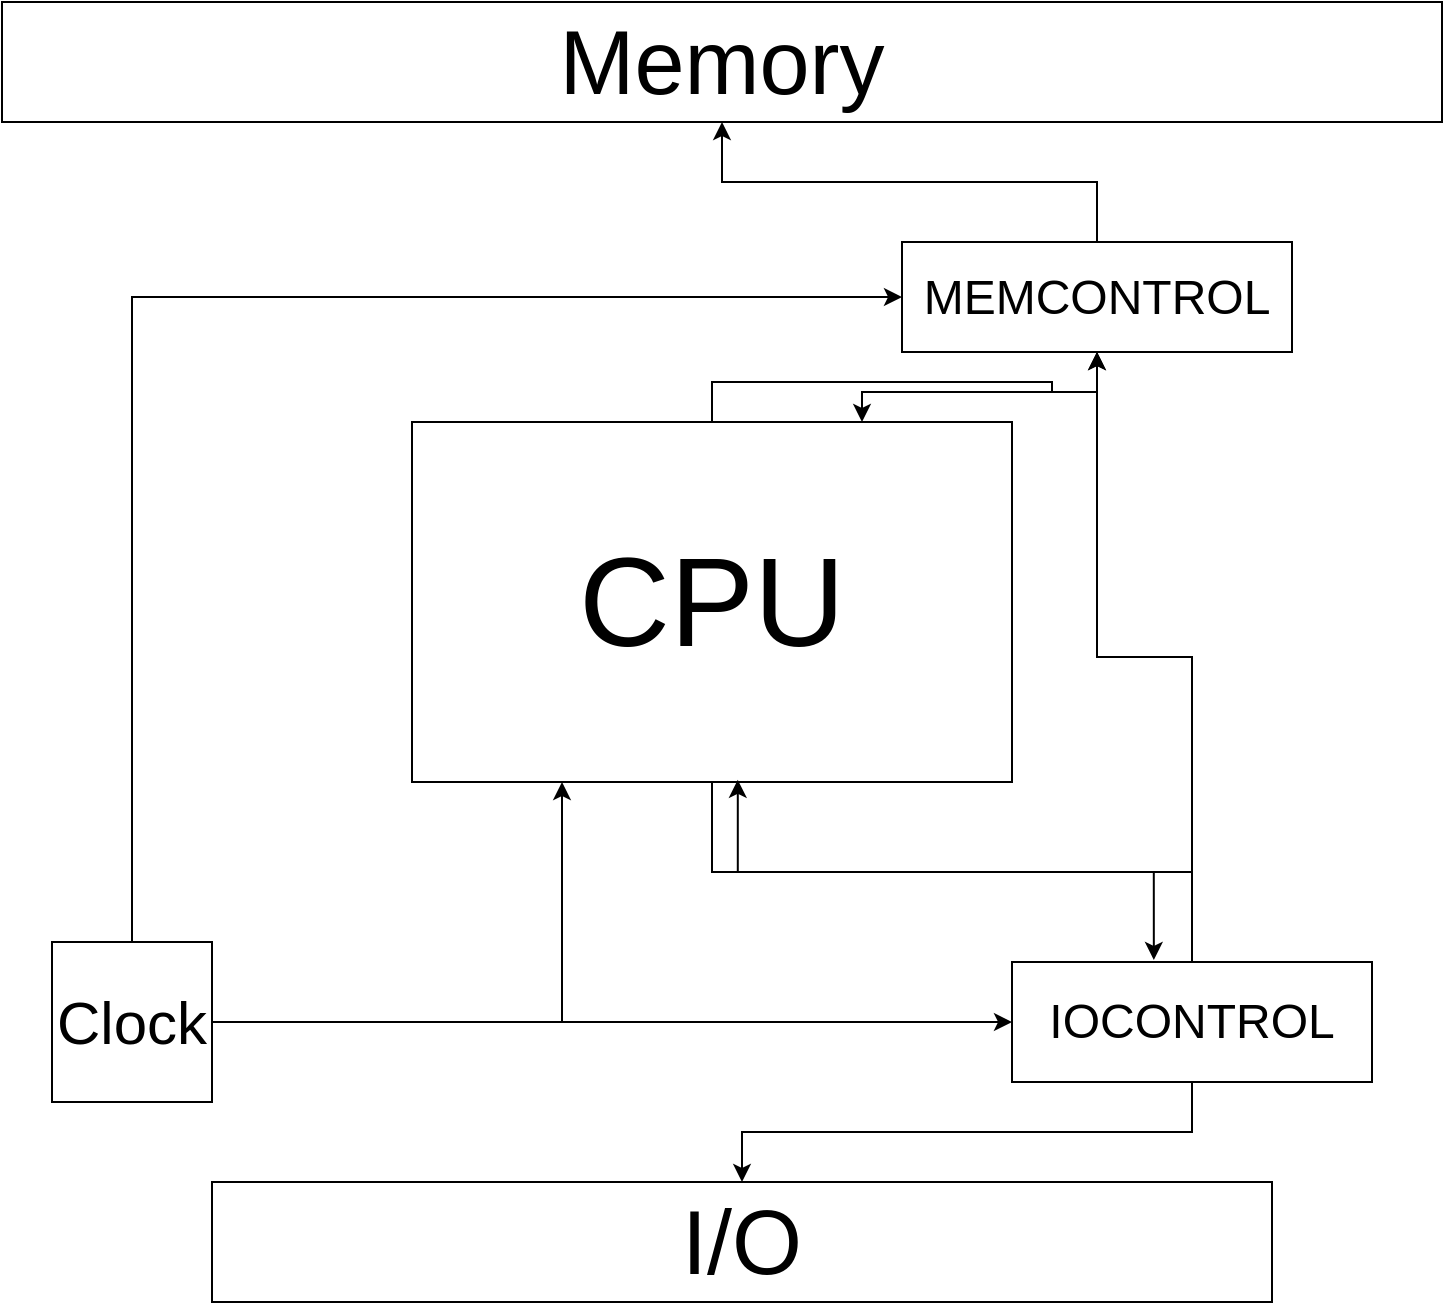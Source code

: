 <mxfile version="11.1.4" type="device"><diagram id="M0vSAY5PXzS9dUxgGofZ" name="Page-1"><mxGraphModel dx="1086" dy="968" grid="1" gridSize="10" guides="1" tooltips="1" connect="1" arrows="1" fold="1" page="1" pageScale="1" pageWidth="850" pageHeight="1100" math="0" shadow="0"><root><mxCell id="0"/><mxCell id="1" parent="0"/><mxCell id="e89RpvntgCAHnpqaMx0k-13" style="edgeStyle=orthogonalEdgeStyle;rounded=0;orthogonalLoop=1;jettySize=auto;html=1;" parent="1" source="e89RpvntgCAHnpqaMx0k-1" target="e89RpvntgCAHnpqaMx0k-12" edge="1"><mxGeometry relative="1" as="geometry"/></mxCell><mxCell id="elV3tYdZgdMhHs3DVnUp-2" style="edgeStyle=orthogonalEdgeStyle;rounded=0;orthogonalLoop=1;jettySize=auto;html=1;entryX=0.394;entryY=-0.017;entryDx=0;entryDy=0;entryPerimeter=0;" parent="1" source="e89RpvntgCAHnpqaMx0k-1" target="e89RpvntgCAHnpqaMx0k-5" edge="1"><mxGeometry relative="1" as="geometry"/></mxCell><mxCell id="e89RpvntgCAHnpqaMx0k-1" value="&lt;font style=&quot;font-size: 63px&quot;&gt;CPU&lt;/font&gt;" style="rounded=0;whiteSpace=wrap;html=1;" parent="1" vertex="1"><mxGeometry x="270" y="320" width="300" height="180" as="geometry"/></mxCell><mxCell id="e89RpvntgCAHnpqaMx0k-2" value="&lt;span style=&quot;font-size: 45px&quot;&gt;Memory&lt;/span&gt;" style="rounded=0;whiteSpace=wrap;html=1;" parent="1" vertex="1"><mxGeometry x="65" y="110" width="720" height="60" as="geometry"/></mxCell><mxCell id="e89RpvntgCAHnpqaMx0k-7" style="edgeStyle=orthogonalEdgeStyle;rounded=0;orthogonalLoop=1;jettySize=auto;html=1;entryX=0.25;entryY=1;entryDx=0;entryDy=0;" parent="1" source="e89RpvntgCAHnpqaMx0k-3" target="e89RpvntgCAHnpqaMx0k-1" edge="1"><mxGeometry relative="1" as="geometry"/></mxCell><mxCell id="e89RpvntgCAHnpqaMx0k-11" style="edgeStyle=orthogonalEdgeStyle;rounded=0;orthogonalLoop=1;jettySize=auto;html=1;" parent="1" source="e89RpvntgCAHnpqaMx0k-3" target="e89RpvntgCAHnpqaMx0k-5" edge="1"><mxGeometry relative="1" as="geometry"/></mxCell><mxCell id="e89RpvntgCAHnpqaMx0k-17" style="edgeStyle=orthogonalEdgeStyle;rounded=0;orthogonalLoop=1;jettySize=auto;html=1;entryX=0;entryY=0.5;entryDx=0;entryDy=0;" parent="1" source="e89RpvntgCAHnpqaMx0k-3" target="e89RpvntgCAHnpqaMx0k-12" edge="1"><mxGeometry relative="1" as="geometry"><Array as="points"><mxPoint x="130" y="258"/></Array></mxGeometry></mxCell><mxCell id="e89RpvntgCAHnpqaMx0k-3" value="&lt;font style=&quot;font-size: 30px&quot;&gt;Clock&lt;/font&gt;" style="whiteSpace=wrap;html=1;aspect=fixed;" parent="1" vertex="1"><mxGeometry x="90" y="580" width="80" height="80" as="geometry"/></mxCell><mxCell id="e89RpvntgCAHnpqaMx0k-4" value="&lt;font style=&quot;font-size: 45px&quot;&gt;I/O&lt;/font&gt;" style="rounded=0;whiteSpace=wrap;html=1;" parent="1" vertex="1"><mxGeometry x="170" y="700" width="530" height="60" as="geometry"/></mxCell><mxCell id="e89RpvntgCAHnpqaMx0k-9" style="edgeStyle=orthogonalEdgeStyle;rounded=0;orthogonalLoop=1;jettySize=auto;html=1;entryX=0.543;entryY=0.994;entryDx=0;entryDy=0;entryPerimeter=0;" parent="1" source="e89RpvntgCAHnpqaMx0k-5" target="e89RpvntgCAHnpqaMx0k-1" edge="1"><mxGeometry relative="1" as="geometry"/></mxCell><mxCell id="e89RpvntgCAHnpqaMx0k-16" style="edgeStyle=orthogonalEdgeStyle;rounded=0;orthogonalLoop=1;jettySize=auto;html=1;" parent="1" source="e89RpvntgCAHnpqaMx0k-5" target="e89RpvntgCAHnpqaMx0k-12" edge="1"><mxGeometry relative="1" as="geometry"/></mxCell><mxCell id="elV3tYdZgdMhHs3DVnUp-1" style="edgeStyle=orthogonalEdgeStyle;rounded=0;orthogonalLoop=1;jettySize=auto;html=1;entryX=0.5;entryY=0;entryDx=0;entryDy=0;" parent="1" source="e89RpvntgCAHnpqaMx0k-5" target="e89RpvntgCAHnpqaMx0k-4" edge="1"><mxGeometry relative="1" as="geometry"/></mxCell><mxCell id="e89RpvntgCAHnpqaMx0k-5" value="&lt;font style=&quot;font-size: 24px&quot;&gt;IOCONTROL&lt;/font&gt;" style="rounded=0;whiteSpace=wrap;html=1;" parent="1" vertex="1"><mxGeometry x="570" y="590" width="180" height="60" as="geometry"/></mxCell><mxCell id="e89RpvntgCAHnpqaMx0k-14" style="edgeStyle=orthogonalEdgeStyle;rounded=0;orthogonalLoop=1;jettySize=auto;html=1;" parent="1" source="e89RpvntgCAHnpqaMx0k-12" target="e89RpvntgCAHnpqaMx0k-2" edge="1"><mxGeometry relative="1" as="geometry"/></mxCell><mxCell id="elV3tYdZgdMhHs3DVnUp-3" style="edgeStyle=orthogonalEdgeStyle;rounded=0;orthogonalLoop=1;jettySize=auto;html=1;entryX=0.75;entryY=0;entryDx=0;entryDy=0;" parent="1" source="e89RpvntgCAHnpqaMx0k-12" target="e89RpvntgCAHnpqaMx0k-1" edge="1"><mxGeometry relative="1" as="geometry"/></mxCell><mxCell id="e89RpvntgCAHnpqaMx0k-12" value="&lt;font style=&quot;font-size: 24px&quot;&gt;MEMCONTROL&lt;/font&gt;" style="rounded=0;whiteSpace=wrap;html=1;" parent="1" vertex="1"><mxGeometry x="515" y="230" width="195" height="55" as="geometry"/></mxCell></root></mxGraphModel></diagram><diagram id="DAhWLxX-K5QXQGwZtWCA" name="Page-2"><mxGraphModel dx="1086" dy="968" grid="1" gridSize="10" guides="1" tooltips="1" connect="1" arrows="1" fold="1" page="1" pageScale="1" pageWidth="850" pageHeight="1100" math="0" shadow="0"><root><mxCell id="quK1Li_4G6Cp1sRaTqZx-0"/><mxCell id="quK1Li_4G6Cp1sRaTqZx-1" parent="quK1Li_4G6Cp1sRaTqZx-0"/><mxCell id="V2H4sQ3kNeNofKFVIo0T-8" value="" style="rounded=0;whiteSpace=wrap;html=1;" vertex="1" parent="quK1Li_4G6Cp1sRaTqZx-1"><mxGeometry x="20" y="200" width="490" height="360" as="geometry"/></mxCell><mxCell id="quK1Li_4G6Cp1sRaTqZx-2" value="" style="rounded=0;whiteSpace=wrap;html=1;" vertex="1" parent="quK1Li_4G6Cp1sRaTqZx-1"><mxGeometry x="55" y="315" width="390" height="180" as="geometry"/></mxCell><mxCell id="quK1Li_4G6Cp1sRaTqZx-10" style="edgeStyle=orthogonalEdgeStyle;rounded=0;orthogonalLoop=1;jettySize=auto;html=1;exitX=1;exitY=0.5;exitDx=0;exitDy=0;entryX=0;entryY=0.5;entryDx=0;entryDy=0;" edge="1" parent="quK1Li_4G6Cp1sRaTqZx-1" source="quK1Li_4G6Cp1sRaTqZx-8"><mxGeometry relative="1" as="geometry"><mxPoint x="275" y="428" as="targetPoint"/></mxGeometry></mxCell><mxCell id="quK1Li_4G6Cp1sRaTqZx-8" value="" style="rounded=0;whiteSpace=wrap;html=1;" vertex="1" parent="quK1Li_4G6Cp1sRaTqZx-1"><mxGeometry x="105" y="395" width="130" height="65" as="geometry"/></mxCell><mxCell id="quK1Li_4G6Cp1sRaTqZx-3" value="&lt;font style=&quot;font-size: 28px&quot;&gt;MMU&lt;/font&gt;" style="text;html=1;strokeColor=none;fillColor=none;align=center;verticalAlign=middle;whiteSpace=wrap;rounded=0;" vertex="1" parent="quK1Li_4G6Cp1sRaTqZx-1"><mxGeometry x="85" y="335" width="40" height="20" as="geometry"/></mxCell><mxCell id="V2H4sQ3kNeNofKFVIo0T-6" style="edgeStyle=orthogonalEdgeStyle;rounded=0;orthogonalLoop=1;jettySize=auto;html=1;exitX=1;exitY=0.5;exitDx=0;exitDy=0;entryX=0;entryY=0.5;entryDx=0;entryDy=0;" edge="1" parent="quK1Li_4G6Cp1sRaTqZx-1" source="quK1Li_4G6Cp1sRaTqZx-5" target="V2H4sQ3kNeNofKFVIo0T-2"><mxGeometry relative="1" as="geometry"/></mxCell><mxCell id="quK1Li_4G6Cp1sRaTqZx-5" value="" style="rounded=0;whiteSpace=wrap;html=1;" vertex="1" parent="quK1Li_4G6Cp1sRaTqZx-1"><mxGeometry x="275" y="395" width="130" height="65" as="geometry"/></mxCell><mxCell id="quK1Li_4G6Cp1sRaTqZx-6" value="&lt;font style=&quot;font-size: 28px&quot;&gt;TLB&lt;/font&gt;" style="text;html=1;strokeColor=none;fillColor=none;align=center;verticalAlign=middle;whiteSpace=wrap;rounded=0;" vertex="1" parent="quK1Li_4G6Cp1sRaTqZx-1"><mxGeometry x="155" y="417.5" width="40" height="20" as="geometry"/></mxCell><mxCell id="quK1Li_4G6Cp1sRaTqZx-7" value="&lt;span style=&quot;font-size: 28px&quot;&gt;PAGE WALKER&lt;/span&gt;" style="text;html=1;strokeColor=none;fillColor=none;align=center;verticalAlign=middle;whiteSpace=wrap;rounded=0;" vertex="1" parent="quK1Li_4G6Cp1sRaTqZx-1"><mxGeometry x="320" y="417.5" width="40" height="20" as="geometry"/></mxCell><mxCell id="V2H4sQ3kNeNofKFVIo0T-0" value="" style="rounded=0;whiteSpace=wrap;html=1;" vertex="1" parent="quK1Li_4G6Cp1sRaTqZx-1"><mxGeometry x="590" y="110" width="230" height="720" as="geometry"/></mxCell><mxCell id="V2H4sQ3kNeNofKFVIo0T-1" value="&lt;font style=&quot;font-size: 25px&quot;&gt;PAGE TABLE&lt;/font&gt;" style="text;html=1;strokeColor=none;fillColor=none;align=center;verticalAlign=middle;whiteSpace=wrap;rounded=0;" vertex="1" parent="quK1Li_4G6Cp1sRaTqZx-1"><mxGeometry x="685" y="160" width="40" height="20" as="geometry"/></mxCell><mxCell id="V2H4sQ3kNeNofKFVIo0T-2" value="" style="rounded=0;whiteSpace=wrap;html=1;" vertex="1" parent="quK1Li_4G6Cp1sRaTqZx-1"><mxGeometry x="590" y="240" width="230" height="60" as="geometry"/></mxCell><mxCell id="V2H4sQ3kNeNofKFVIo0T-3" value="" style="rounded=0;whiteSpace=wrap;html=1;" vertex="1" parent="quK1Li_4G6Cp1sRaTqZx-1"><mxGeometry x="590" y="300" width="230" height="60" as="geometry"/></mxCell><mxCell id="V2H4sQ3kNeNofKFVIo0T-4" value="" style="rounded=0;whiteSpace=wrap;html=1;" vertex="1" parent="quK1Li_4G6Cp1sRaTqZx-1"><mxGeometry x="590" y="360" width="230" height="60" as="geometry"/></mxCell><mxCell id="V2H4sQ3kNeNofKFVIo0T-5" value="" style="rounded=0;whiteSpace=wrap;html=1;" vertex="1" parent="quK1Li_4G6Cp1sRaTqZx-1"><mxGeometry x="590" y="420" width="230" height="60" as="geometry"/></mxCell><mxCell id="V2H4sQ3kNeNofKFVIo0T-9" value="&lt;font style=&quot;font-size: 28px&quot;&gt;CPU&lt;/font&gt;" style="text;html=1;strokeColor=none;fillColor=none;align=center;verticalAlign=middle;whiteSpace=wrap;rounded=0;" vertex="1" parent="quK1Li_4G6Cp1sRaTqZx-1"><mxGeometry x="45" y="220" width="40" height="20" as="geometry"/></mxCell></root></mxGraphModel></diagram></mxfile>